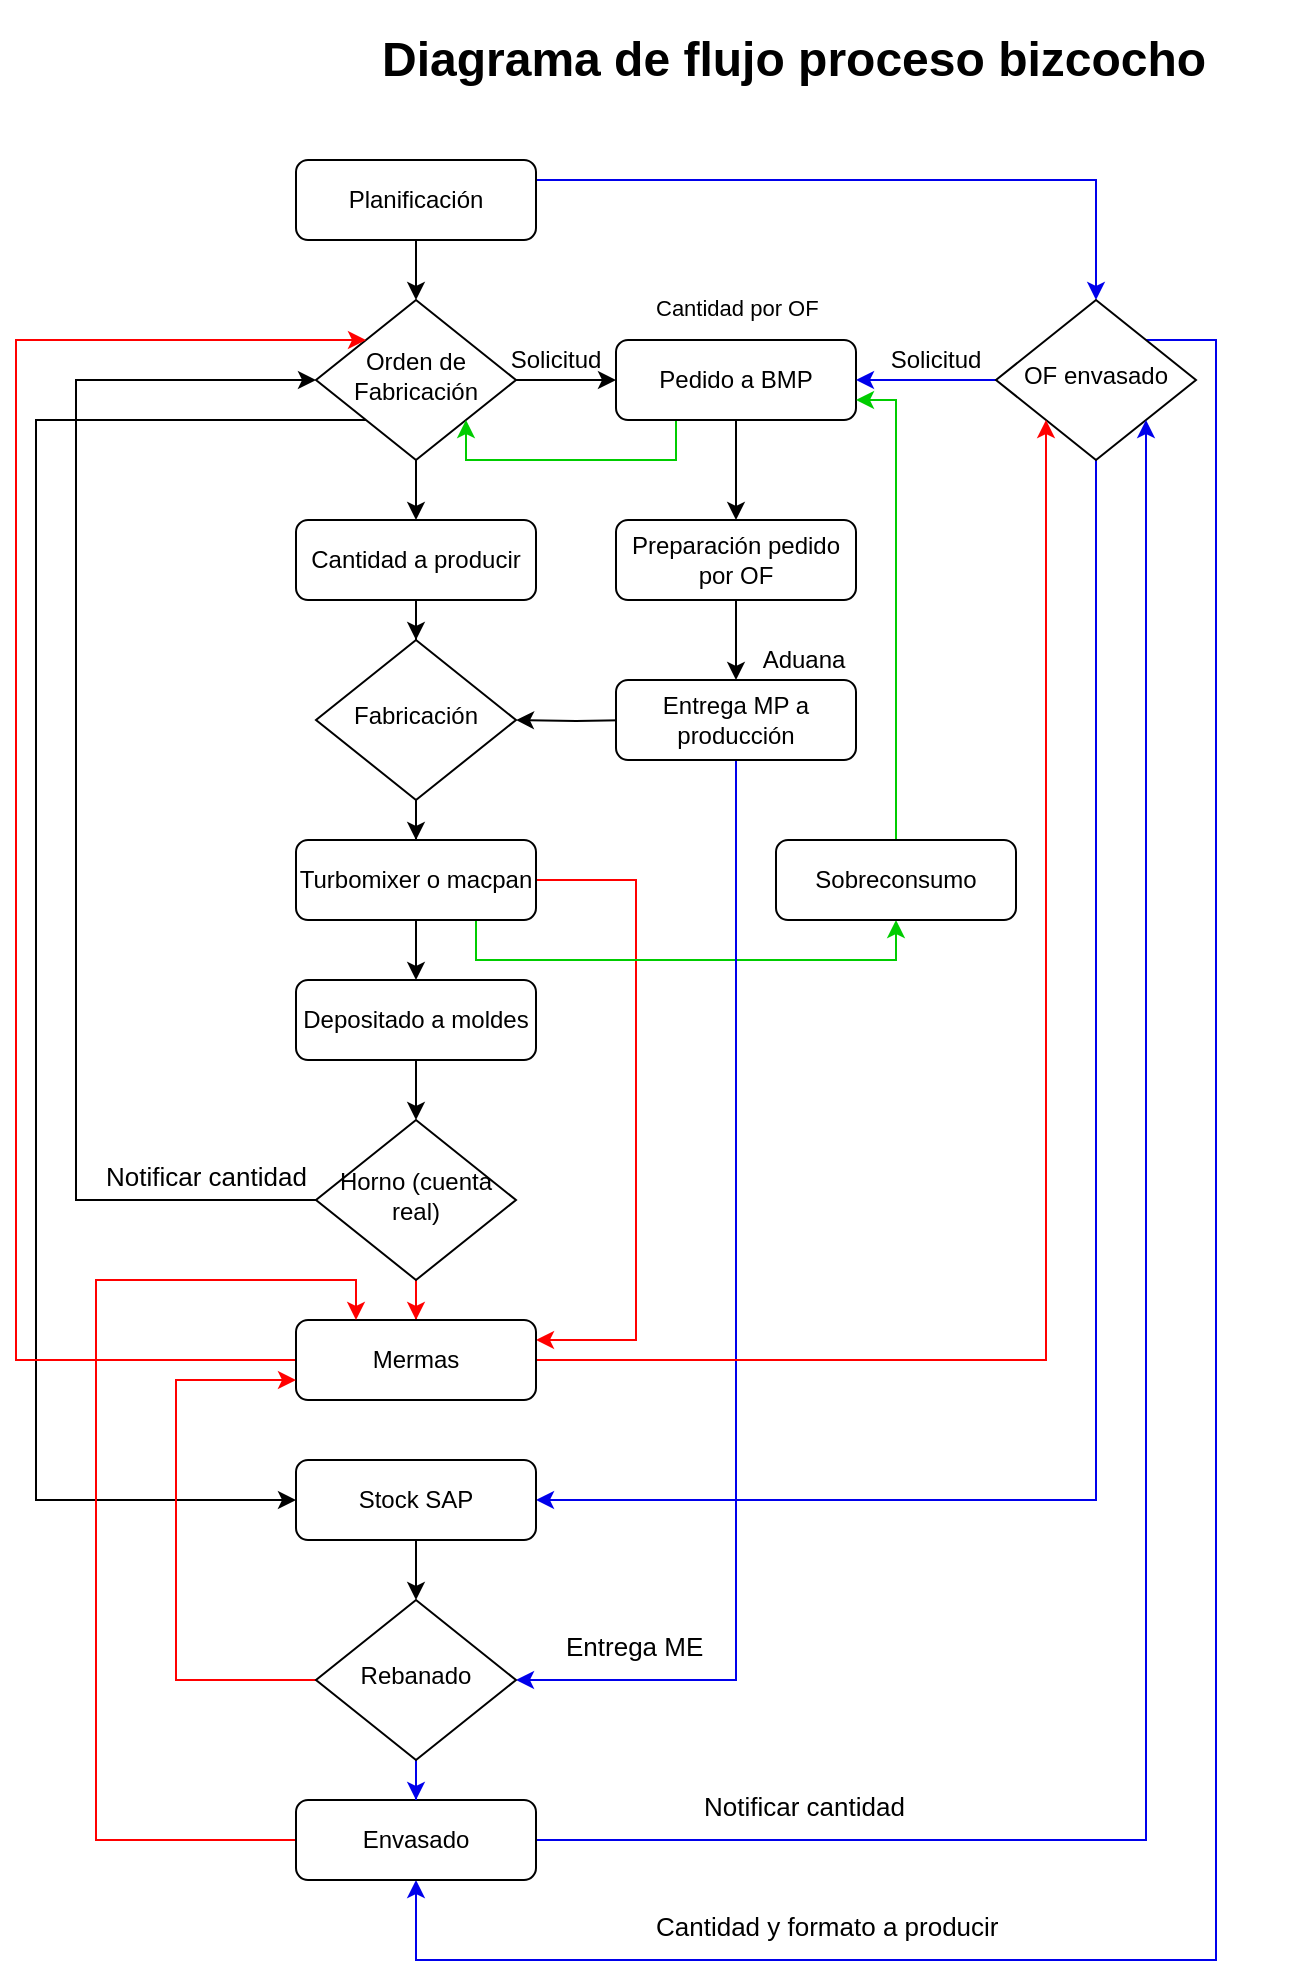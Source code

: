 <mxfile version="14.8.4" type="github">
  <diagram id="C5RBs43oDa-KdzZeNtuy" name="Page-1">
    <mxGraphModel dx="946" dy="645" grid="1" gridSize="10" guides="1" tooltips="1" connect="1" arrows="1" fold="1" page="1" pageScale="1" pageWidth="827" pageHeight="1169" math="0" shadow="0">
      <root>
        <mxCell id="WIyWlLk6GJQsqaUBKTNV-0" />
        <mxCell id="WIyWlLk6GJQsqaUBKTNV-1" parent="WIyWlLk6GJQsqaUBKTNV-0" />
        <mxCell id="bePu78S5L0XEfbbnUcpo-14" value="" style="edgeStyle=orthogonalEdgeStyle;rounded=0;orthogonalLoop=1;jettySize=auto;html=1;" edge="1" parent="WIyWlLk6GJQsqaUBKTNV-1" source="WIyWlLk6GJQsqaUBKTNV-3" target="WIyWlLk6GJQsqaUBKTNV-6">
          <mxGeometry relative="1" as="geometry" />
        </mxCell>
        <mxCell id="bePu78S5L0XEfbbnUcpo-41" value="" style="edgeStyle=orthogonalEdgeStyle;rounded=0;orthogonalLoop=1;jettySize=auto;html=1;entryX=0.5;entryY=0;entryDx=0;entryDy=0;strokeColor=#0000eb;" edge="1" parent="WIyWlLk6GJQsqaUBKTNV-1" source="WIyWlLk6GJQsqaUBKTNV-3" target="bePu78S5L0XEfbbnUcpo-40">
          <mxGeometry relative="1" as="geometry">
            <mxPoint x="550" y="130" as="targetPoint" />
            <Array as="points">
              <mxPoint x="560" y="110" />
            </Array>
          </mxGeometry>
        </mxCell>
        <mxCell id="WIyWlLk6GJQsqaUBKTNV-3" value="Planificación" style="rounded=1;whiteSpace=wrap;html=1;fontSize=12;glass=0;strokeWidth=1;shadow=0;" parent="WIyWlLk6GJQsqaUBKTNV-1" vertex="1">
          <mxGeometry x="160" y="100" width="120" height="40" as="geometry" />
        </mxCell>
        <mxCell id="bePu78S5L0XEfbbnUcpo-2" value="" style="edgeStyle=orthogonalEdgeStyle;rounded=0;orthogonalLoop=1;jettySize=auto;html=1;" edge="1" parent="WIyWlLk6GJQsqaUBKTNV-1" source="WIyWlLk6GJQsqaUBKTNV-6" target="WIyWlLk6GJQsqaUBKTNV-12">
          <mxGeometry relative="1" as="geometry" />
        </mxCell>
        <object label="" id="bePu78S5L0XEfbbnUcpo-13">
          <mxCell style="edgeStyle=orthogonalEdgeStyle;rounded=0;orthogonalLoop=1;jettySize=auto;html=1;" edge="1" parent="WIyWlLk6GJQsqaUBKTNV-1" source="WIyWlLk6GJQsqaUBKTNV-6">
            <mxGeometry relative="1" as="geometry">
              <mxPoint x="320" y="210" as="targetPoint" />
            </mxGeometry>
          </mxCell>
        </object>
        <mxCell id="bePu78S5L0XEfbbnUcpo-64" style="edgeStyle=orthogonalEdgeStyle;rounded=0;orthogonalLoop=1;jettySize=auto;html=1;exitX=0;exitY=1;exitDx=0;exitDy=0;entryX=0;entryY=0.5;entryDx=0;entryDy=0;" edge="1" parent="WIyWlLk6GJQsqaUBKTNV-1" source="WIyWlLk6GJQsqaUBKTNV-6" target="bePu78S5L0XEfbbnUcpo-48">
          <mxGeometry relative="1" as="geometry">
            <Array as="points">
              <mxPoint x="30" y="230" />
              <mxPoint x="30" y="770" />
            </Array>
          </mxGeometry>
        </mxCell>
        <mxCell id="WIyWlLk6GJQsqaUBKTNV-6" value="Orden de Fabricación" style="rhombus;whiteSpace=wrap;html=1;shadow=0;fontFamily=Helvetica;fontSize=12;align=center;strokeWidth=1;spacing=6;spacingTop=-4;" parent="WIyWlLk6GJQsqaUBKTNV-1" vertex="1">
          <mxGeometry x="170" y="170" width="100" height="80" as="geometry" />
        </mxCell>
        <mxCell id="bePu78S5L0XEfbbnUcpo-8" value="" style="edgeStyle=orthogonalEdgeStyle;rounded=0;orthogonalLoop=1;jettySize=auto;html=1;" edge="1" parent="WIyWlLk6GJQsqaUBKTNV-1" source="WIyWlLk6GJQsqaUBKTNV-12" target="bePu78S5L0XEfbbnUcpo-1">
          <mxGeometry relative="1" as="geometry" />
        </mxCell>
        <mxCell id="WIyWlLk6GJQsqaUBKTNV-12" value="Cantidad a producir" style="rounded=1;whiteSpace=wrap;html=1;fontSize=12;glass=0;strokeWidth=1;shadow=0;" parent="WIyWlLk6GJQsqaUBKTNV-1" vertex="1">
          <mxGeometry x="160" y="280" width="120" height="40" as="geometry" />
        </mxCell>
        <mxCell id="bePu78S5L0XEfbbnUcpo-9" value="" style="edgeStyle=orthogonalEdgeStyle;rounded=0;orthogonalLoop=1;jettySize=auto;html=1;" edge="1" parent="WIyWlLk6GJQsqaUBKTNV-1" source="bePu78S5L0XEfbbnUcpo-1" target="bePu78S5L0XEfbbnUcpo-4">
          <mxGeometry relative="1" as="geometry" />
        </mxCell>
        <mxCell id="bePu78S5L0XEfbbnUcpo-1" value="Fabricación" style="rhombus;whiteSpace=wrap;html=1;shadow=0;fontFamily=Helvetica;fontSize=12;align=center;strokeWidth=1;spacing=6;spacingTop=-4;" vertex="1" parent="WIyWlLk6GJQsqaUBKTNV-1">
          <mxGeometry x="170" y="340" width="100" height="80" as="geometry" />
        </mxCell>
        <mxCell id="bePu78S5L0XEfbbnUcpo-23" value="" style="edgeStyle=orthogonalEdgeStyle;rounded=0;orthogonalLoop=1;jettySize=auto;html=1;" edge="1" parent="WIyWlLk6GJQsqaUBKTNV-1" source="bePu78S5L0XEfbbnUcpo-3" target="bePu78S5L0XEfbbnUcpo-22">
          <mxGeometry relative="1" as="geometry" />
        </mxCell>
        <mxCell id="bePu78S5L0XEfbbnUcpo-3" value="Preparación pedido por OF" style="rounded=1;whiteSpace=wrap;html=1;fontSize=12;glass=0;strokeWidth=1;shadow=0;" vertex="1" parent="WIyWlLk6GJQsqaUBKTNV-1">
          <mxGeometry x="320" y="280" width="120" height="40" as="geometry" />
        </mxCell>
        <mxCell id="bePu78S5L0XEfbbnUcpo-28" value="" style="edgeStyle=orthogonalEdgeStyle;rounded=0;orthogonalLoop=1;jettySize=auto;html=1;" edge="1" parent="WIyWlLk6GJQsqaUBKTNV-1" source="bePu78S5L0XEfbbnUcpo-4" target="bePu78S5L0XEfbbnUcpo-27">
          <mxGeometry relative="1" as="geometry" />
        </mxCell>
        <mxCell id="bePu78S5L0XEfbbnUcpo-65" style="edgeStyle=orthogonalEdgeStyle;rounded=0;orthogonalLoop=1;jettySize=auto;html=1;exitX=1;exitY=0.5;exitDx=0;exitDy=0;entryX=1;entryY=0.25;entryDx=0;entryDy=0;strokeColor=#FF0000;" edge="1" parent="WIyWlLk6GJQsqaUBKTNV-1" source="bePu78S5L0XEfbbnUcpo-4" target="bePu78S5L0XEfbbnUcpo-43">
          <mxGeometry relative="1" as="geometry">
            <Array as="points">
              <mxPoint x="330" y="460" />
              <mxPoint x="330" y="690" />
            </Array>
          </mxGeometry>
        </mxCell>
        <mxCell id="bePu78S5L0XEfbbnUcpo-72" style="edgeStyle=orthogonalEdgeStyle;rounded=0;orthogonalLoop=1;jettySize=auto;html=1;exitX=0.75;exitY=1;exitDx=0;exitDy=0;entryX=0.5;entryY=1;entryDx=0;entryDy=0;strokeColor=#00CC00;" edge="1" parent="WIyWlLk6GJQsqaUBKTNV-1" source="bePu78S5L0XEfbbnUcpo-4" target="bePu78S5L0XEfbbnUcpo-69">
          <mxGeometry relative="1" as="geometry" />
        </mxCell>
        <mxCell id="bePu78S5L0XEfbbnUcpo-4" value="Turbomixer o macpan" style="rounded=1;whiteSpace=wrap;html=1;fontSize=12;glass=0;strokeWidth=1;shadow=0;" vertex="1" parent="WIyWlLk6GJQsqaUBKTNV-1">
          <mxGeometry x="160" y="440" width="120" height="40" as="geometry" />
        </mxCell>
        <mxCell id="bePu78S5L0XEfbbnUcpo-21" value="" style="edgeStyle=orthogonalEdgeStyle;rounded=0;orthogonalLoop=1;jettySize=auto;html=1;" edge="1" parent="WIyWlLk6GJQsqaUBKTNV-1" source="bePu78S5L0XEfbbnUcpo-7">
          <mxGeometry relative="1" as="geometry">
            <mxPoint x="380" y="280" as="targetPoint" />
          </mxGeometry>
        </mxCell>
        <mxCell id="bePu78S5L0XEfbbnUcpo-74" style="edgeStyle=orthogonalEdgeStyle;rounded=0;orthogonalLoop=1;jettySize=auto;html=1;exitX=0.25;exitY=1;exitDx=0;exitDy=0;entryX=1;entryY=1;entryDx=0;entryDy=0;strokeColor=#00CC00;" edge="1" parent="WIyWlLk6GJQsqaUBKTNV-1" source="bePu78S5L0XEfbbnUcpo-7" target="WIyWlLk6GJQsqaUBKTNV-6">
          <mxGeometry relative="1" as="geometry">
            <Array as="points">
              <mxPoint x="350" y="250" />
              <mxPoint x="245" y="250" />
            </Array>
          </mxGeometry>
        </mxCell>
        <mxCell id="bePu78S5L0XEfbbnUcpo-7" value="Pedido a BMP" style="rounded=1;whiteSpace=wrap;html=1;fontSize=12;glass=0;strokeWidth=1;shadow=0;" vertex="1" parent="WIyWlLk6GJQsqaUBKTNV-1">
          <mxGeometry x="320" y="190" width="120" height="40" as="geometry" />
        </mxCell>
        <mxCell id="bePu78S5L0XEfbbnUcpo-12" value="" style="edgeStyle=orthogonalEdgeStyle;rounded=0;orthogonalLoop=1;jettySize=auto;html=1;" edge="1" parent="WIyWlLk6GJQsqaUBKTNV-1" target="bePu78S5L0XEfbbnUcpo-1">
          <mxGeometry relative="1" as="geometry">
            <mxPoint x="330" y="380" as="sourcePoint" />
          </mxGeometry>
        </mxCell>
        <mxCell id="bePu78S5L0XEfbbnUcpo-18" value="Solicitud" style="text;html=1;strokeColor=none;fillColor=none;align=center;verticalAlign=middle;whiteSpace=wrap;rounded=0;" vertex="1" parent="WIyWlLk6GJQsqaUBKTNV-1">
          <mxGeometry x="270" y="190" width="40" height="20" as="geometry" />
        </mxCell>
        <mxCell id="bePu78S5L0XEfbbnUcpo-59" style="edgeStyle=orthogonalEdgeStyle;rounded=0;orthogonalLoop=1;jettySize=auto;html=1;entryX=1;entryY=0.5;entryDx=0;entryDy=0;fillColor=#d5e8d4;strokeColor=#0000EB;" edge="1" parent="WIyWlLk6GJQsqaUBKTNV-1" source="bePu78S5L0XEfbbnUcpo-22" target="bePu78S5L0XEfbbnUcpo-51">
          <mxGeometry relative="1" as="geometry">
            <Array as="points">
              <mxPoint x="380" y="860" />
            </Array>
          </mxGeometry>
        </mxCell>
        <mxCell id="bePu78S5L0XEfbbnUcpo-22" value="Entrega MP a producción" style="rounded=1;whiteSpace=wrap;html=1;fontSize=12;glass=0;strokeWidth=1;shadow=0;" vertex="1" parent="WIyWlLk6GJQsqaUBKTNV-1">
          <mxGeometry x="320" y="360" width="120" height="40" as="geometry" />
        </mxCell>
        <mxCell id="bePu78S5L0XEfbbnUcpo-25" value="&lt;h1 style=&quot;line-height: 120%&quot;&gt;&lt;font style=&quot;font-weight: normal ; font-size: 11px&quot;&gt;Cantidad por OF&lt;/font&gt;&lt;/h1&gt;" style="text;html=1;strokeColor=none;fillColor=none;spacing=5;spacingTop=-20;whiteSpace=wrap;overflow=hidden;rounded=0;" vertex="1" parent="WIyWlLk6GJQsqaUBKTNV-1">
          <mxGeometry x="335" y="150" width="90" height="40" as="geometry" />
        </mxCell>
        <mxCell id="bePu78S5L0XEfbbnUcpo-26" value="Aduana" style="text;html=1;strokeColor=none;fillColor=none;align=center;verticalAlign=middle;whiteSpace=wrap;rounded=0;" vertex="1" parent="WIyWlLk6GJQsqaUBKTNV-1">
          <mxGeometry x="394" y="340" width="40" height="20" as="geometry" />
        </mxCell>
        <mxCell id="bePu78S5L0XEfbbnUcpo-30" value="" style="edgeStyle=orthogonalEdgeStyle;rounded=0;orthogonalLoop=1;jettySize=auto;html=1;" edge="1" parent="WIyWlLk6GJQsqaUBKTNV-1" source="bePu78S5L0XEfbbnUcpo-27" target="bePu78S5L0XEfbbnUcpo-29">
          <mxGeometry relative="1" as="geometry" />
        </mxCell>
        <mxCell id="bePu78S5L0XEfbbnUcpo-27" value="Depositado a moldes" style="rounded=1;whiteSpace=wrap;html=1;fontSize=12;glass=0;strokeWidth=1;shadow=0;" vertex="1" parent="WIyWlLk6GJQsqaUBKTNV-1">
          <mxGeometry x="160" y="510" width="120" height="40" as="geometry" />
        </mxCell>
        <mxCell id="bePu78S5L0XEfbbnUcpo-39" value="" style="edgeStyle=orthogonalEdgeStyle;rounded=0;orthogonalLoop=1;jettySize=auto;html=1;" edge="1" parent="WIyWlLk6GJQsqaUBKTNV-1" source="bePu78S5L0XEfbbnUcpo-29">
          <mxGeometry relative="1" as="geometry">
            <mxPoint x="170" y="210" as="targetPoint" />
            <Array as="points">
              <mxPoint x="50" y="620" />
              <mxPoint x="50" y="210" />
            </Array>
          </mxGeometry>
        </mxCell>
        <mxCell id="bePu78S5L0XEfbbnUcpo-44" value="" style="edgeStyle=orthogonalEdgeStyle;rounded=0;orthogonalLoop=1;jettySize=auto;html=1;strokeColor=#FF0000;" edge="1" parent="WIyWlLk6GJQsqaUBKTNV-1" source="bePu78S5L0XEfbbnUcpo-29" target="bePu78S5L0XEfbbnUcpo-43">
          <mxGeometry relative="1" as="geometry" />
        </mxCell>
        <mxCell id="bePu78S5L0XEfbbnUcpo-29" value="Horno (cuenta real)" style="rhombus;whiteSpace=wrap;html=1;shadow=0;fontFamily=Helvetica;fontSize=12;align=center;strokeWidth=1;spacing=6;spacingTop=-4;" vertex="1" parent="WIyWlLk6GJQsqaUBKTNV-1">
          <mxGeometry x="170" y="580" width="100" height="80" as="geometry" />
        </mxCell>
        <mxCell id="bePu78S5L0XEfbbnUcpo-55" style="edgeStyle=orthogonalEdgeStyle;rounded=0;orthogonalLoop=1;jettySize=auto;html=1;exitX=0.5;exitY=1;exitDx=0;exitDy=0;entryX=1;entryY=0.5;entryDx=0;entryDy=0;strokeColor=#0000eb;" edge="1" parent="WIyWlLk6GJQsqaUBKTNV-1" source="bePu78S5L0XEfbbnUcpo-40" target="bePu78S5L0XEfbbnUcpo-48">
          <mxGeometry relative="1" as="geometry" />
        </mxCell>
        <mxCell id="bePu78S5L0XEfbbnUcpo-58" value="" style="edgeStyle=orthogonalEdgeStyle;rounded=0;orthogonalLoop=1;jettySize=auto;html=1;entryX=1;entryY=0.5;entryDx=0;entryDy=0;strokeColor=#0000eb;" edge="1" parent="WIyWlLk6GJQsqaUBKTNV-1" source="bePu78S5L0XEfbbnUcpo-40" target="bePu78S5L0XEfbbnUcpo-7">
          <mxGeometry relative="1" as="geometry">
            <mxPoint x="450" y="200" as="targetPoint" />
          </mxGeometry>
        </mxCell>
        <mxCell id="bePu78S5L0XEfbbnUcpo-66" style="edgeStyle=orthogonalEdgeStyle;rounded=0;orthogonalLoop=1;jettySize=auto;html=1;exitX=1;exitY=0;exitDx=0;exitDy=0;entryX=0.5;entryY=1;entryDx=0;entryDy=0;strokeColor=#0000EB;" edge="1" parent="WIyWlLk6GJQsqaUBKTNV-1" source="bePu78S5L0XEfbbnUcpo-40" target="bePu78S5L0XEfbbnUcpo-50">
          <mxGeometry relative="1" as="geometry">
            <mxPoint x="220" y="972" as="targetPoint" />
            <Array as="points">
              <mxPoint x="620" y="190" />
              <mxPoint x="620" y="1000" />
              <mxPoint x="220" y="1000" />
            </Array>
          </mxGeometry>
        </mxCell>
        <mxCell id="bePu78S5L0XEfbbnUcpo-40" value="OF envasado" style="rhombus;whiteSpace=wrap;html=1;shadow=0;fontFamily=Helvetica;fontSize=12;align=center;strokeWidth=1;spacing=6;spacingTop=-4;" vertex="1" parent="WIyWlLk6GJQsqaUBKTNV-1">
          <mxGeometry x="510" y="170" width="100" height="80" as="geometry" />
        </mxCell>
        <mxCell id="bePu78S5L0XEfbbnUcpo-45" style="edgeStyle=orthogonalEdgeStyle;rounded=0;orthogonalLoop=1;jettySize=auto;html=1;entryX=0;entryY=0;entryDx=0;entryDy=0;strokeColor=#FF0000;" edge="1" parent="WIyWlLk6GJQsqaUBKTNV-1" source="bePu78S5L0XEfbbnUcpo-43" target="WIyWlLk6GJQsqaUBKTNV-6">
          <mxGeometry relative="1" as="geometry">
            <mxPoint x="70" y="180" as="targetPoint" />
            <Array as="points">
              <mxPoint x="20" y="700" />
              <mxPoint x="20" y="190" />
            </Array>
          </mxGeometry>
        </mxCell>
        <mxCell id="bePu78S5L0XEfbbnUcpo-61" style="edgeStyle=orthogonalEdgeStyle;rounded=0;orthogonalLoop=1;jettySize=auto;html=1;entryX=0;entryY=1;entryDx=0;entryDy=0;strokeColor=#FF0000;" edge="1" parent="WIyWlLk6GJQsqaUBKTNV-1" source="bePu78S5L0XEfbbnUcpo-43" target="bePu78S5L0XEfbbnUcpo-40">
          <mxGeometry relative="1" as="geometry">
            <mxPoint x="500" y="270" as="targetPoint" />
          </mxGeometry>
        </mxCell>
        <mxCell id="bePu78S5L0XEfbbnUcpo-43" value="Mermas" style="rounded=1;whiteSpace=wrap;html=1;fontSize=12;glass=0;strokeWidth=1;shadow=0;" vertex="1" parent="WIyWlLk6GJQsqaUBKTNV-1">
          <mxGeometry x="160" y="680" width="120" height="40" as="geometry" />
        </mxCell>
        <mxCell id="bePu78S5L0XEfbbnUcpo-46" value="&lt;h1&gt;&lt;span style=&quot;font-weight: normal&quot;&gt;&lt;font style=&quot;font-size: 13px&quot;&gt;Notificar cantidad&lt;/font&gt;&lt;/span&gt;&lt;/h1&gt;" style="text;html=1;strokeColor=none;fillColor=none;spacing=5;spacingTop=-20;whiteSpace=wrap;overflow=hidden;rounded=0;" vertex="1" parent="WIyWlLk6GJQsqaUBKTNV-1">
          <mxGeometry x="60" y="585" width="110" height="40" as="geometry" />
        </mxCell>
        <mxCell id="bePu78S5L0XEfbbnUcpo-47" style="edgeStyle=orthogonalEdgeStyle;rounded=0;orthogonalLoop=1;jettySize=auto;html=1;exitX=0.5;exitY=1;exitDx=0;exitDy=0;" edge="1" parent="WIyWlLk6GJQsqaUBKTNV-1" source="bePu78S5L0XEfbbnUcpo-46" target="bePu78S5L0XEfbbnUcpo-46">
          <mxGeometry relative="1" as="geometry" />
        </mxCell>
        <mxCell id="bePu78S5L0XEfbbnUcpo-52" value="" style="edgeStyle=orthogonalEdgeStyle;rounded=0;orthogonalLoop=1;jettySize=auto;html=1;" edge="1" parent="WIyWlLk6GJQsqaUBKTNV-1" source="bePu78S5L0XEfbbnUcpo-48" target="bePu78S5L0XEfbbnUcpo-51">
          <mxGeometry relative="1" as="geometry" />
        </mxCell>
        <mxCell id="bePu78S5L0XEfbbnUcpo-48" value="Stock SAP" style="rounded=1;whiteSpace=wrap;html=1;fontSize=12;glass=0;strokeWidth=1;shadow=0;" vertex="1" parent="WIyWlLk6GJQsqaUBKTNV-1">
          <mxGeometry x="160" y="750" width="120" height="40" as="geometry" />
        </mxCell>
        <mxCell id="bePu78S5L0XEfbbnUcpo-56" style="edgeStyle=orthogonalEdgeStyle;rounded=0;orthogonalLoop=1;jettySize=auto;html=1;entryX=1;entryY=1;entryDx=0;entryDy=0;strokeColor=#0000eb;" edge="1" parent="WIyWlLk6GJQsqaUBKTNV-1" source="bePu78S5L0XEfbbnUcpo-50" target="bePu78S5L0XEfbbnUcpo-40">
          <mxGeometry relative="1" as="geometry">
            <mxPoint x="620" y="590" as="targetPoint" />
          </mxGeometry>
        </mxCell>
        <mxCell id="bePu78S5L0XEfbbnUcpo-60" style="edgeStyle=orthogonalEdgeStyle;rounded=0;orthogonalLoop=1;jettySize=auto;html=1;entryX=0.25;entryY=0;entryDx=0;entryDy=0;strokeColor=#FF0000;" edge="1" parent="WIyWlLk6GJQsqaUBKTNV-1" source="bePu78S5L0XEfbbnUcpo-50" target="bePu78S5L0XEfbbnUcpo-43">
          <mxGeometry relative="1" as="geometry">
            <Array as="points">
              <mxPoint x="60" y="940" />
              <mxPoint x="60" y="660" />
              <mxPoint x="190" y="660" />
            </Array>
          </mxGeometry>
        </mxCell>
        <mxCell id="bePu78S5L0XEfbbnUcpo-50" value="Envasado" style="rounded=1;whiteSpace=wrap;html=1;fontSize=12;glass=0;strokeWidth=1;shadow=0;" vertex="1" parent="WIyWlLk6GJQsqaUBKTNV-1">
          <mxGeometry x="160" y="920" width="120" height="40" as="geometry" />
        </mxCell>
        <mxCell id="bePu78S5L0XEfbbnUcpo-53" style="edgeStyle=orthogonalEdgeStyle;rounded=0;orthogonalLoop=1;jettySize=auto;html=1;exitX=0;exitY=0.5;exitDx=0;exitDy=0;entryX=0;entryY=0.75;entryDx=0;entryDy=0;strokeColor=#FF0000;" edge="1" parent="WIyWlLk6GJQsqaUBKTNV-1" source="bePu78S5L0XEfbbnUcpo-51" target="bePu78S5L0XEfbbnUcpo-43">
          <mxGeometry relative="1" as="geometry">
            <Array as="points">
              <mxPoint x="100" y="860" />
              <mxPoint x="100" y="710" />
            </Array>
          </mxGeometry>
        </mxCell>
        <mxCell id="bePu78S5L0XEfbbnUcpo-54" value="" style="edgeStyle=orthogonalEdgeStyle;rounded=0;orthogonalLoop=1;jettySize=auto;html=1;strokeColor=#0000eb;" edge="1" parent="WIyWlLk6GJQsqaUBKTNV-1" source="bePu78S5L0XEfbbnUcpo-51" target="bePu78S5L0XEfbbnUcpo-50">
          <mxGeometry relative="1" as="geometry" />
        </mxCell>
        <mxCell id="bePu78S5L0XEfbbnUcpo-51" value="Rebanado" style="rhombus;whiteSpace=wrap;html=1;shadow=0;fontFamily=Helvetica;fontSize=12;align=center;strokeWidth=1;spacing=6;spacingTop=-4;" vertex="1" parent="WIyWlLk6GJQsqaUBKTNV-1">
          <mxGeometry x="170" y="820" width="100" height="80" as="geometry" />
        </mxCell>
        <mxCell id="bePu78S5L0XEfbbnUcpo-57" value="&lt;h1&gt;&lt;span style=&quot;font-weight: normal&quot;&gt;&lt;font style=&quot;font-size: 13px&quot;&gt;Notificar cantidad&lt;/font&gt;&lt;/span&gt;&lt;/h1&gt;" style="text;html=1;strokeColor=none;fillColor=none;spacing=5;spacingTop=-20;whiteSpace=wrap;overflow=hidden;rounded=0;" vertex="1" parent="WIyWlLk6GJQsqaUBKTNV-1">
          <mxGeometry x="359" y="900" width="110" height="40" as="geometry" />
        </mxCell>
        <mxCell id="bePu78S5L0XEfbbnUcpo-62" value="&lt;h1&gt;&lt;font size=&quot;2&quot;&gt;&lt;span style=&quot;font-weight: normal&quot;&gt;Entrega ME&lt;/span&gt;&lt;/font&gt;&lt;/h1&gt;" style="text;html=1;strokeColor=none;fillColor=none;spacing=5;spacingTop=-20;whiteSpace=wrap;overflow=hidden;rounded=0;" vertex="1" parent="WIyWlLk6GJQsqaUBKTNV-1">
          <mxGeometry x="290" y="820" width="80" height="40" as="geometry" />
        </mxCell>
        <mxCell id="bePu78S5L0XEfbbnUcpo-67" value="&lt;h1&gt;&lt;span style=&quot;font-weight: normal&quot;&gt;&lt;font style=&quot;font-size: 13px&quot;&gt;Cantidad y formato a producir&lt;/font&gt;&lt;/span&gt;&lt;/h1&gt;" style="text;html=1;strokeColor=none;fillColor=none;spacing=5;spacingTop=-20;whiteSpace=wrap;overflow=hidden;rounded=0;" vertex="1" parent="WIyWlLk6GJQsqaUBKTNV-1">
          <mxGeometry x="335" y="960" width="185" height="40" as="geometry" />
        </mxCell>
        <mxCell id="bePu78S5L0XEfbbnUcpo-68" value="&lt;h1&gt;Diagrama de flujo proceso bizcocho&lt;/h1&gt;" style="text;html=1;strokeColor=none;fillColor=none;spacing=5;spacingTop=-20;whiteSpace=wrap;overflow=hidden;rounded=0;" vertex="1" parent="WIyWlLk6GJQsqaUBKTNV-1">
          <mxGeometry x="197.5" y="30" width="460" height="50" as="geometry" />
        </mxCell>
        <mxCell id="bePu78S5L0XEfbbnUcpo-71" style="edgeStyle=orthogonalEdgeStyle;rounded=0;orthogonalLoop=1;jettySize=auto;html=1;exitX=0.5;exitY=0;exitDx=0;exitDy=0;entryX=1;entryY=0.75;entryDx=0;entryDy=0;strokeColor=#00CC00;" edge="1" parent="WIyWlLk6GJQsqaUBKTNV-1" source="bePu78S5L0XEfbbnUcpo-69" target="bePu78S5L0XEfbbnUcpo-7">
          <mxGeometry relative="1" as="geometry">
            <Array as="points">
              <mxPoint x="460" y="220" />
            </Array>
          </mxGeometry>
        </mxCell>
        <mxCell id="bePu78S5L0XEfbbnUcpo-69" value="Sobreconsumo" style="rounded=1;whiteSpace=wrap;html=1;fontSize=12;glass=0;strokeWidth=1;shadow=0;" vertex="1" parent="WIyWlLk6GJQsqaUBKTNV-1">
          <mxGeometry x="400" y="440" width="120" height="40" as="geometry" />
        </mxCell>
        <mxCell id="bePu78S5L0XEfbbnUcpo-73" value="Solicitud" style="text;html=1;strokeColor=none;fillColor=none;align=center;verticalAlign=middle;whiteSpace=wrap;rounded=0;" vertex="1" parent="WIyWlLk6GJQsqaUBKTNV-1">
          <mxGeometry x="460" y="190" width="40" height="20" as="geometry" />
        </mxCell>
      </root>
    </mxGraphModel>
  </diagram>
</mxfile>
